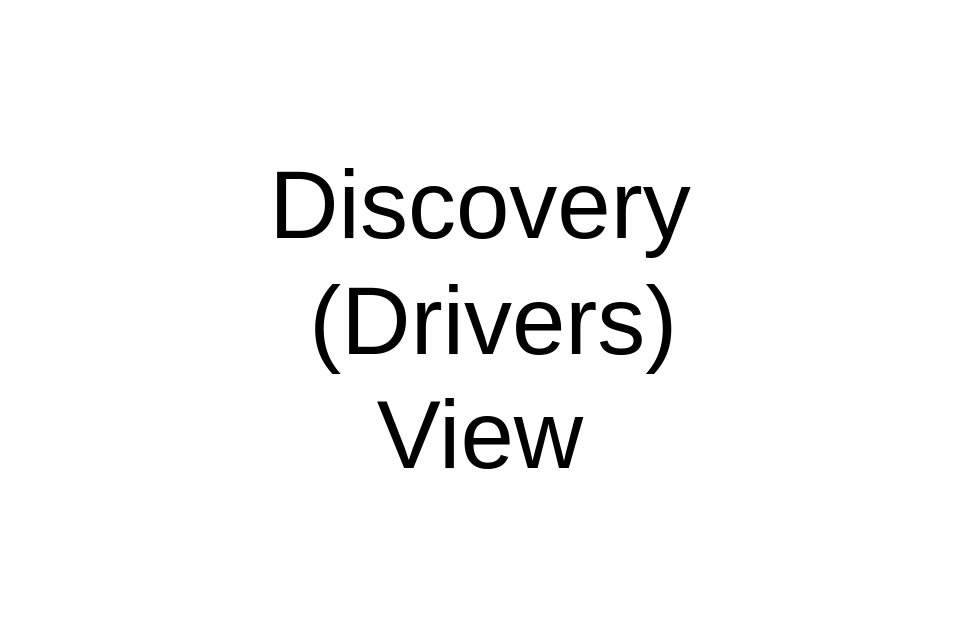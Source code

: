 <mxfile version="18.0.2" type="google"><diagram id="zKWhIRYM4FCFGN3xtc2k" name="Title Page"><mxGraphModel grid="1" page="1" gridSize="10" guides="1" tooltips="1" connect="1" arrows="1" fold="1" pageScale="1" pageWidth="827" pageHeight="1169" math="0" shadow="0"><root><mxCell id="0"/><mxCell id="1" parent="0"/><mxCell id="RKslxjJ5nIweTLHm7h_s-1" value="Discovery&lt;br&gt;&amp;nbsp;(Drivers)&lt;br&gt;View" style="text;html=1;strokeColor=none;fillColor=none;align=center;verticalAlign=middle;whiteSpace=wrap;rounded=0;fontSize=48;opacity=30;" vertex="1" parent="1"><mxGeometry x="160" y="200" width="480" height="320" as="geometry"/></mxCell></root></mxGraphModel></diagram></mxfile>